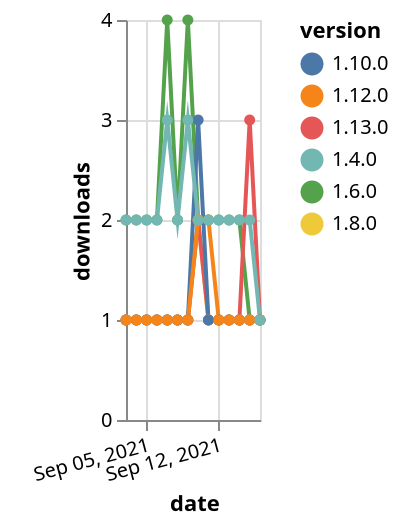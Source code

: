 {"$schema": "https://vega.github.io/schema/vega-lite/v5.json", "description": "A simple bar chart with embedded data.", "data": {"values": [{"date": "2021-09-03", "total": 2490, "delta": 2, "version": "1.6.0"}, {"date": "2021-09-04", "total": 2492, "delta": 2, "version": "1.6.0"}, {"date": "2021-09-05", "total": 2494, "delta": 2, "version": "1.6.0"}, {"date": "2021-09-06", "total": 2496, "delta": 2, "version": "1.6.0"}, {"date": "2021-09-07", "total": 2500, "delta": 4, "version": "1.6.0"}, {"date": "2021-09-08", "total": 2502, "delta": 2, "version": "1.6.0"}, {"date": "2021-09-09", "total": 2506, "delta": 4, "version": "1.6.0"}, {"date": "2021-09-10", "total": 2508, "delta": 2, "version": "1.6.0"}, {"date": "2021-09-11", "total": 2510, "delta": 2, "version": "1.6.0"}, {"date": "2021-09-12", "total": 2512, "delta": 2, "version": "1.6.0"}, {"date": "2021-09-13", "total": 2514, "delta": 2, "version": "1.6.0"}, {"date": "2021-09-14", "total": 2516, "delta": 2, "version": "1.6.0"}, {"date": "2021-09-15", "total": 2517, "delta": 1, "version": "1.6.0"}, {"date": "2021-09-16", "total": 2518, "delta": 1, "version": "1.6.0"}, {"date": "2021-09-03", "total": 245, "delta": 1, "version": "1.8.0"}, {"date": "2021-09-04", "total": 246, "delta": 1, "version": "1.8.0"}, {"date": "2021-09-05", "total": 247, "delta": 1, "version": "1.8.0"}, {"date": "2021-09-06", "total": 248, "delta": 1, "version": "1.8.0"}, {"date": "2021-09-07", "total": 249, "delta": 1, "version": "1.8.0"}, {"date": "2021-09-08", "total": 250, "delta": 1, "version": "1.8.0"}, {"date": "2021-09-09", "total": 251, "delta": 1, "version": "1.8.0"}, {"date": "2021-09-10", "total": 253, "delta": 2, "version": "1.8.0"}, {"date": "2021-09-11", "total": 254, "delta": 1, "version": "1.8.0"}, {"date": "2021-09-12", "total": 255, "delta": 1, "version": "1.8.0"}, {"date": "2021-09-13", "total": 256, "delta": 1, "version": "1.8.0"}, {"date": "2021-09-14", "total": 257, "delta": 1, "version": "1.8.0"}, {"date": "2021-09-15", "total": 258, "delta": 1, "version": "1.8.0"}, {"date": "2021-09-16", "total": 259, "delta": 1, "version": "1.8.0"}, {"date": "2021-09-03", "total": 168, "delta": 1, "version": "1.13.0"}, {"date": "2021-09-04", "total": 169, "delta": 1, "version": "1.13.0"}, {"date": "2021-09-05", "total": 170, "delta": 1, "version": "1.13.0"}, {"date": "2021-09-06", "total": 171, "delta": 1, "version": "1.13.0"}, {"date": "2021-09-07", "total": 172, "delta": 1, "version": "1.13.0"}, {"date": "2021-09-08", "total": 173, "delta": 1, "version": "1.13.0"}, {"date": "2021-09-09", "total": 174, "delta": 1, "version": "1.13.0"}, {"date": "2021-09-10", "total": 176, "delta": 2, "version": "1.13.0"}, {"date": "2021-09-11", "total": 177, "delta": 1, "version": "1.13.0"}, {"date": "2021-09-12", "total": 178, "delta": 1, "version": "1.13.0"}, {"date": "2021-09-13", "total": 179, "delta": 1, "version": "1.13.0"}, {"date": "2021-09-14", "total": 180, "delta": 1, "version": "1.13.0"}, {"date": "2021-09-15", "total": 183, "delta": 3, "version": "1.13.0"}, {"date": "2021-09-16", "total": 184, "delta": 1, "version": "1.13.0"}, {"date": "2021-09-03", "total": 344, "delta": 1, "version": "1.10.0"}, {"date": "2021-09-04", "total": 345, "delta": 1, "version": "1.10.0"}, {"date": "2021-09-05", "total": 346, "delta": 1, "version": "1.10.0"}, {"date": "2021-09-06", "total": 347, "delta": 1, "version": "1.10.0"}, {"date": "2021-09-07", "total": 348, "delta": 1, "version": "1.10.0"}, {"date": "2021-09-08", "total": 349, "delta": 1, "version": "1.10.0"}, {"date": "2021-09-09", "total": 350, "delta": 1, "version": "1.10.0"}, {"date": "2021-09-10", "total": 353, "delta": 3, "version": "1.10.0"}, {"date": "2021-09-11", "total": 354, "delta": 1, "version": "1.10.0"}, {"date": "2021-09-12", "total": 355, "delta": 1, "version": "1.10.0"}, {"date": "2021-09-13", "total": 356, "delta": 1, "version": "1.10.0"}, {"date": "2021-09-14", "total": 357, "delta": 1, "version": "1.10.0"}, {"date": "2021-09-15", "total": 358, "delta": 1, "version": "1.10.0"}, {"date": "2021-09-16", "total": 359, "delta": 1, "version": "1.10.0"}, {"date": "2021-09-03", "total": 186, "delta": 1, "version": "1.12.0"}, {"date": "2021-09-04", "total": 187, "delta": 1, "version": "1.12.0"}, {"date": "2021-09-05", "total": 188, "delta": 1, "version": "1.12.0"}, {"date": "2021-09-06", "total": 189, "delta": 1, "version": "1.12.0"}, {"date": "2021-09-07", "total": 190, "delta": 1, "version": "1.12.0"}, {"date": "2021-09-08", "total": 191, "delta": 1, "version": "1.12.0"}, {"date": "2021-09-09", "total": 192, "delta": 1, "version": "1.12.0"}, {"date": "2021-09-10", "total": 194, "delta": 2, "version": "1.12.0"}, {"date": "2021-09-11", "total": 196, "delta": 2, "version": "1.12.0"}, {"date": "2021-09-12", "total": 197, "delta": 1, "version": "1.12.0"}, {"date": "2021-09-13", "total": 198, "delta": 1, "version": "1.12.0"}, {"date": "2021-09-14", "total": 199, "delta": 1, "version": "1.12.0"}, {"date": "2021-09-15", "total": 200, "delta": 1, "version": "1.12.0"}, {"date": "2021-09-16", "total": 201, "delta": 1, "version": "1.12.0"}, {"date": "2021-09-03", "total": 2344, "delta": 2, "version": "1.4.0"}, {"date": "2021-09-04", "total": 2346, "delta": 2, "version": "1.4.0"}, {"date": "2021-09-05", "total": 2348, "delta": 2, "version": "1.4.0"}, {"date": "2021-09-06", "total": 2350, "delta": 2, "version": "1.4.0"}, {"date": "2021-09-07", "total": 2353, "delta": 3, "version": "1.4.0"}, {"date": "2021-09-08", "total": 2355, "delta": 2, "version": "1.4.0"}, {"date": "2021-09-09", "total": 2358, "delta": 3, "version": "1.4.0"}, {"date": "2021-09-10", "total": 2360, "delta": 2, "version": "1.4.0"}, {"date": "2021-09-11", "total": 2362, "delta": 2, "version": "1.4.0"}, {"date": "2021-09-12", "total": 2364, "delta": 2, "version": "1.4.0"}, {"date": "2021-09-13", "total": 2366, "delta": 2, "version": "1.4.0"}, {"date": "2021-09-14", "total": 2368, "delta": 2, "version": "1.4.0"}, {"date": "2021-09-15", "total": 2370, "delta": 2, "version": "1.4.0"}, {"date": "2021-09-16", "total": 2371, "delta": 1, "version": "1.4.0"}]}, "width": "container", "mark": {"type": "line", "point": {"filled": true}}, "encoding": {"x": {"field": "date", "type": "temporal", "timeUnit": "yearmonthdate", "title": "date", "axis": {"labelAngle": -15}}, "y": {"field": "delta", "type": "quantitative", "title": "downloads"}, "color": {"field": "version", "type": "nominal"}, "tooltip": {"field": "delta"}}}